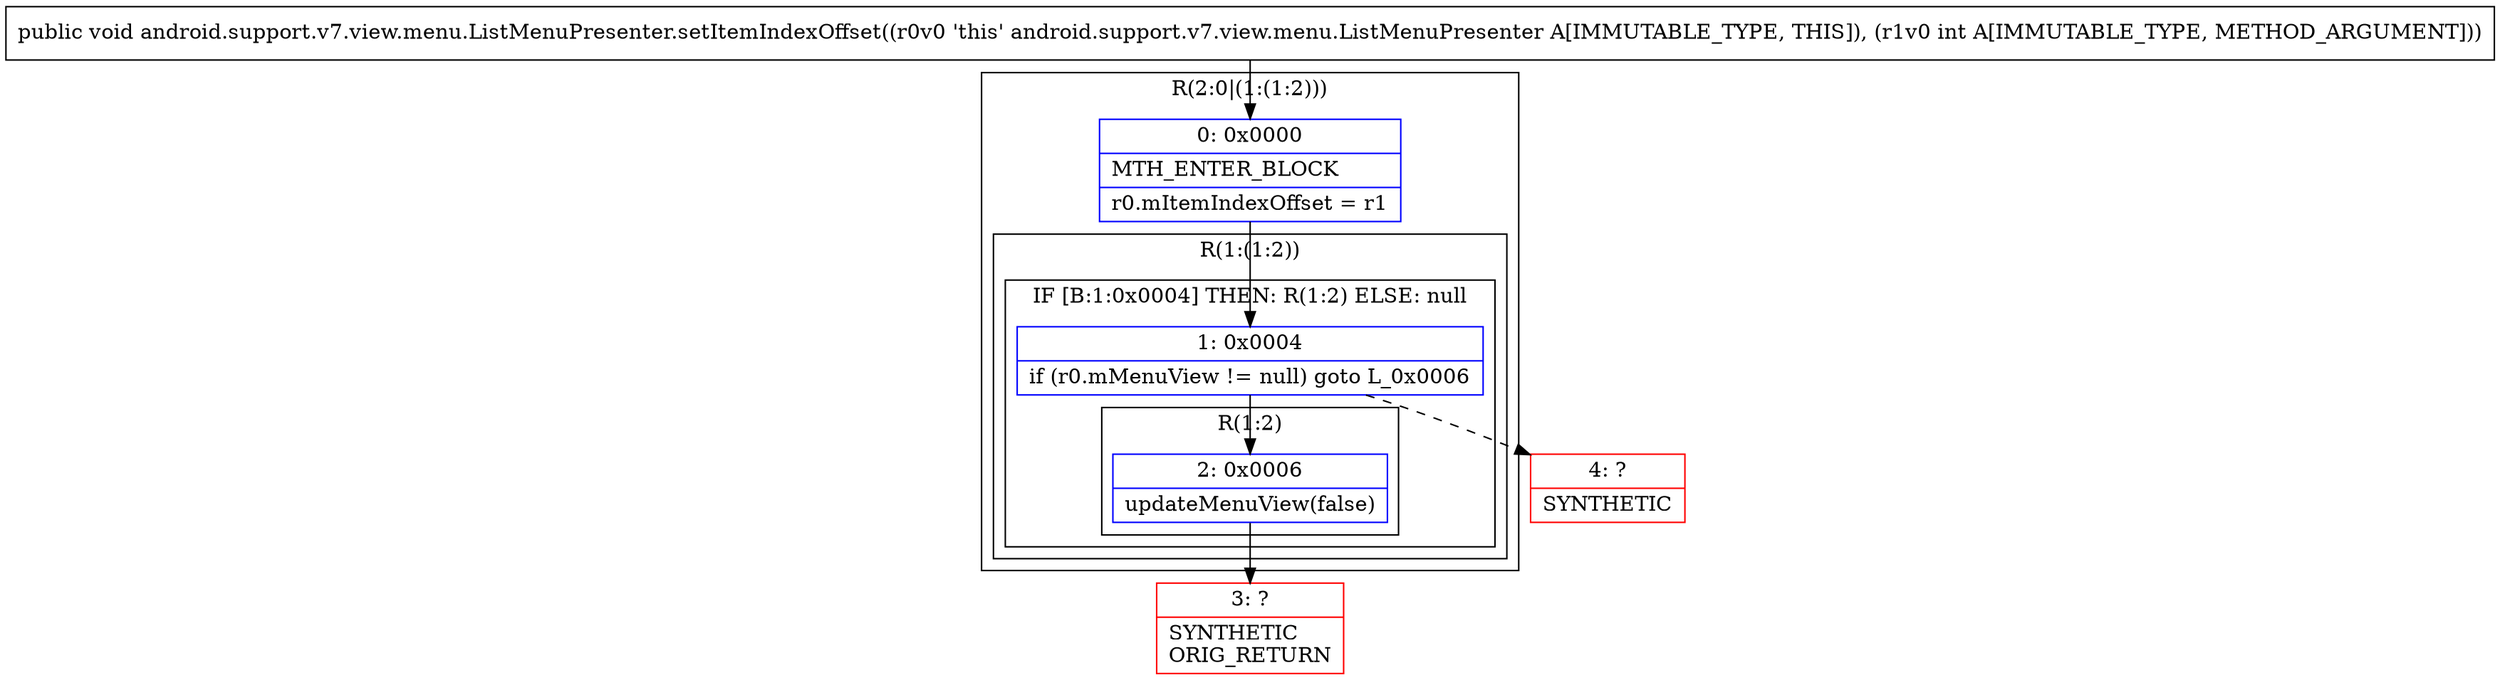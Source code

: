 digraph "CFG forandroid.support.v7.view.menu.ListMenuPresenter.setItemIndexOffset(I)V" {
subgraph cluster_Region_1630391154 {
label = "R(2:0|(1:(1:2)))";
node [shape=record,color=blue];
Node_0 [shape=record,label="{0\:\ 0x0000|MTH_ENTER_BLOCK\l|r0.mItemIndexOffset = r1\l}"];
subgraph cluster_Region_1436071235 {
label = "R(1:(1:2))";
node [shape=record,color=blue];
subgraph cluster_IfRegion_1980764034 {
label = "IF [B:1:0x0004] THEN: R(1:2) ELSE: null";
node [shape=record,color=blue];
Node_1 [shape=record,label="{1\:\ 0x0004|if (r0.mMenuView != null) goto L_0x0006\l}"];
subgraph cluster_Region_1658621479 {
label = "R(1:2)";
node [shape=record,color=blue];
Node_2 [shape=record,label="{2\:\ 0x0006|updateMenuView(false)\l}"];
}
}
}
}
Node_3 [shape=record,color=red,label="{3\:\ ?|SYNTHETIC\lORIG_RETURN\l}"];
Node_4 [shape=record,color=red,label="{4\:\ ?|SYNTHETIC\l}"];
MethodNode[shape=record,label="{public void android.support.v7.view.menu.ListMenuPresenter.setItemIndexOffset((r0v0 'this' android.support.v7.view.menu.ListMenuPresenter A[IMMUTABLE_TYPE, THIS]), (r1v0 int A[IMMUTABLE_TYPE, METHOD_ARGUMENT])) }"];
MethodNode -> Node_0;
Node_0 -> Node_1;
Node_1 -> Node_2;
Node_1 -> Node_4[style=dashed];
Node_2 -> Node_3;
}

